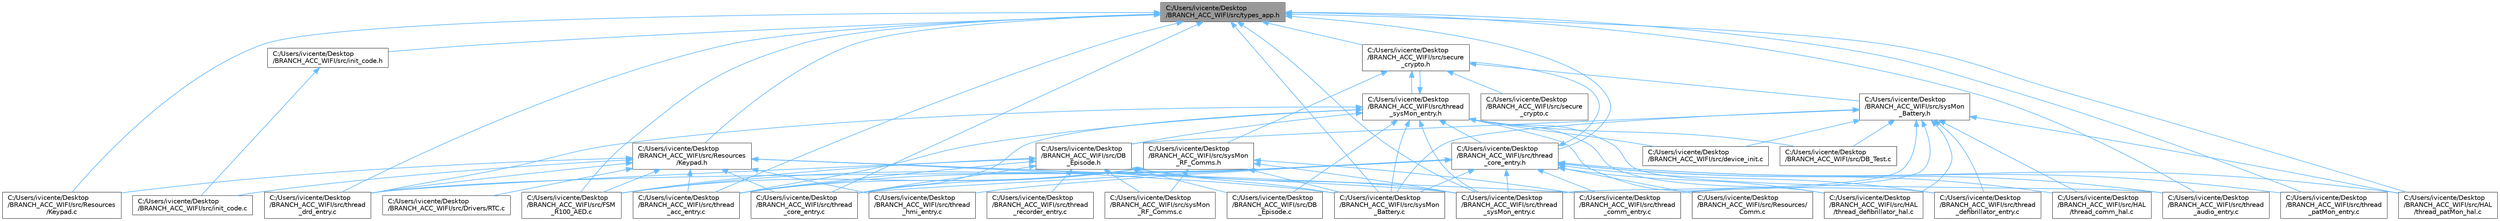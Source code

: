 digraph "C:/Users/ivicente/Desktop/BRANCH_ACC_WIFI/src/types_app.h"
{
 // LATEX_PDF_SIZE
  bgcolor="transparent";
  edge [fontname=Helvetica,fontsize=10,labelfontname=Helvetica,labelfontsize=10];
  node [fontname=Helvetica,fontsize=10,shape=box,height=0.2,width=0.4];
  Node1 [id="Node000001",label="C:/Users/ivicente/Desktop\l/BRANCH_ACC_WIFI/src/types_app.h",height=0.2,width=0.4,color="gray40", fillcolor="grey60", style="filled", fontcolor="black",tooltip="Common Types' definition."];
  Node1 -> Node2 [id="edge1_Node000001_Node000002",dir="back",color="steelblue1",style="solid",tooltip=" "];
  Node2 [id="Node000002",label="C:/Users/ivicente/Desktop\l/BRANCH_ACC_WIFI/src/FSM\l_R100_AED.c",height=0.2,width=0.4,color="grey40", fillcolor="white", style="filled",URL="$a00023.html",tooltip=" "];
  Node1 -> Node3 [id="edge2_Node000001_Node000003",dir="back",color="steelblue1",style="solid",tooltip=" "];
  Node3 [id="Node000003",label="C:/Users/ivicente/Desktop\l/BRANCH_ACC_WIFI/src/HAL\l/thread_patMon_hal.c",height=0.2,width=0.4,color="grey40", fillcolor="white", style="filled",URL="$a00218.html",tooltip=" "];
  Node1 -> Node4 [id="edge3_Node000001_Node000004",dir="back",color="steelblue1",style="solid",tooltip=" "];
  Node4 [id="Node000004",label="C:/Users/ivicente/Desktop\l/BRANCH_ACC_WIFI/src/Resources\l/Keypad.c",height=0.2,width=0.4,color="grey40", fillcolor="white", style="filled",URL="$a00242.html",tooltip="All functions related to the keyboard and LEDs manage."];
  Node1 -> Node5 [id="edge4_Node000001_Node000005",dir="back",color="steelblue1",style="solid",tooltip=" "];
  Node5 [id="Node000005",label="C:/Users/ivicente/Desktop\l/BRANCH_ACC_WIFI/src/Resources\l/Keypad.h",height=0.2,width=0.4,color="grey40", fillcolor="white", style="filled",URL="$a00245.html",tooltip="Header with functions related to the keyboard and LEDs manage."];
  Node5 -> Node6 [id="edge5_Node000005_Node000006",dir="back",color="steelblue1",style="solid",tooltip=" "];
  Node6 [id="Node000006",label="C:/Users/ivicente/Desktop\l/BRANCH_ACC_WIFI/src/Drivers/RTC.c",height=0.2,width=0.4,color="grey40", fillcolor="white", style="filled",URL="$a00170.html",tooltip="All functions related to the RTC."];
  Node5 -> Node2 [id="edge6_Node000005_Node000002",dir="back",color="steelblue1",style="solid",tooltip=" "];
  Node5 -> Node4 [id="edge7_Node000005_Node000004",dir="back",color="steelblue1",style="solid",tooltip=" "];
  Node5 -> Node7 [id="edge8_Node000005_Node000007",dir="back",color="steelblue1",style="solid",tooltip=" "];
  Node7 [id="Node000007",label="C:/Users/ivicente/Desktop\l/BRANCH_ACC_WIFI/src/init_code.c",height=0.2,width=0.4,color="grey40", fillcolor="white", style="filled",URL="$a00032.html",tooltip=" "];
  Node5 -> Node8 [id="edge9_Node000005_Node000008",dir="back",color="steelblue1",style="solid",tooltip=" "];
  Node8 [id="Node000008",label="C:/Users/ivicente/Desktop\l/BRANCH_ACC_WIFI/src/sysMon\l_Battery.c",height=0.2,width=0.4,color="grey40", fillcolor="white", style="filled",URL="$a00053.html",tooltip="Battery functions executed in the context of the SysMon thread."];
  Node5 -> Node9 [id="edge10_Node000005_Node000009",dir="back",color="steelblue1",style="solid",tooltip=" "];
  Node9 [id="Node000009",label="C:/Users/ivicente/Desktop\l/BRANCH_ACC_WIFI/src/thread\l_acc_entry.c",height=0.2,width=0.4,color="grey40", fillcolor="white", style="filled",URL="$a00065.html",tooltip=" "];
  Node5 -> Node10 [id="edge11_Node000005_Node000010",dir="back",color="steelblue1",style="solid",tooltip=" "];
  Node10 [id="Node000010",label="C:/Users/ivicente/Desktop\l/BRANCH_ACC_WIFI/src/thread\l_comm_entry.c",height=0.2,width=0.4,color="grey40", fillcolor="white", style="filled",URL="$a00080.html",tooltip="Comm Thread."];
  Node5 -> Node11 [id="edge12_Node000005_Node000011",dir="back",color="steelblue1",style="solid",tooltip=" "];
  Node11 [id="Node000011",label="C:/Users/ivicente/Desktop\l/BRANCH_ACC_WIFI/src/thread\l_core_entry.c",height=0.2,width=0.4,color="grey40", fillcolor="white", style="filled",URL="$a00086.html",tooltip=" "];
  Node5 -> Node12 [id="edge13_Node000005_Node000012",dir="back",color="steelblue1",style="solid",tooltip=" "];
  Node12 [id="Node000012",label="C:/Users/ivicente/Desktop\l/BRANCH_ACC_WIFI/src/thread\l_drd_entry.c",height=0.2,width=0.4,color="grey40", fillcolor="white", style="filled",URL="$a00098.html",tooltip=" "];
  Node5 -> Node13 [id="edge14_Node000005_Node000013",dir="back",color="steelblue1",style="solid",tooltip=" "];
  Node13 [id="Node000013",label="C:/Users/ivicente/Desktop\l/BRANCH_ACC_WIFI/src/thread\l_hmi_entry.c",height=0.2,width=0.4,color="grey40", fillcolor="white", style="filled",URL="$a00110.html",tooltip=" "];
  Node5 -> Node14 [id="edge15_Node000005_Node000014",dir="back",color="steelblue1",style="solid",tooltip=" "];
  Node14 [id="Node000014",label="C:/Users/ivicente/Desktop\l/BRANCH_ACC_WIFI/src/thread\l_sysMon_entry.c",height=0.2,width=0.4,color="grey40", fillcolor="white", style="filled",URL="$a00128.html",tooltip=" "];
  Node1 -> Node15 [id="edge16_Node000001_Node000015",dir="back",color="steelblue1",style="solid",tooltip=" "];
  Node15 [id="Node000015",label="C:/Users/ivicente/Desktop\l/BRANCH_ACC_WIFI/src/init_code.h",height=0.2,width=0.4,color="grey40", fillcolor="white", style="filled",URL="$a00035.html",tooltip="Header with functions related to the code initialization."];
  Node15 -> Node7 [id="edge17_Node000015_Node000007",dir="back",color="steelblue1",style="solid",tooltip=" "];
  Node1 -> Node16 [id="edge18_Node000001_Node000016",dir="back",color="steelblue1",style="solid",tooltip=" "];
  Node16 [id="Node000016",label="C:/Users/ivicente/Desktop\l/BRANCH_ACC_WIFI/src/secure\l_crypto.h",height=0.2,width=0.4,color="grey40", fillcolor="white", style="filled",URL="$a00050.html",tooltip="NetX secure for check certificates."];
  Node16 -> Node17 [id="edge19_Node000016_Node000017",dir="back",color="steelblue1",style="solid",tooltip=" "];
  Node17 [id="Node000017",label="C:/Users/ivicente/Desktop\l/BRANCH_ACC_WIFI/src/secure\l_crypto.c",height=0.2,width=0.4,color="grey40", fillcolor="white", style="filled",URL="$a00047.html",tooltip="NetX secure for check certificates. To use these functions you must first call nx_init()."];
  Node16 -> Node18 [id="edge20_Node000016_Node000018",dir="back",color="steelblue1",style="solid",tooltip=" "];
  Node18 [id="Node000018",label="C:/Users/ivicente/Desktop\l/BRANCH_ACC_WIFI/src/sysMon\l_Battery.h",height=0.2,width=0.4,color="grey40", fillcolor="white", style="filled",URL="$a00056.html",tooltip="Header with functions related to the battery services."];
  Node18 -> Node19 [id="edge21_Node000018_Node000019",dir="back",color="steelblue1",style="solid",tooltip=" "];
  Node19 [id="Node000019",label="C:/Users/ivicente/Desktop\l/BRANCH_ACC_WIFI/src/DB\l_Episode.h",height=0.2,width=0.4,color="grey40", fillcolor="white", style="filled",URL="$a00005.html",tooltip="Episode header file."];
  Node19 -> Node20 [id="edge22_Node000019_Node000020",dir="back",color="steelblue1",style="solid",tooltip=" "];
  Node20 [id="Node000020",label="C:/Users/ivicente/Desktop\l/BRANCH_ACC_WIFI/src/DB\l_Episode.c",height=0.2,width=0.4,color="grey40", fillcolor="white", style="filled",URL="$a00002.html",tooltip=" "];
  Node19 -> Node2 [id="edge23_Node000019_Node000002",dir="back",color="steelblue1",style="solid",tooltip=" "];
  Node19 -> Node8 [id="edge24_Node000019_Node000008",dir="back",color="steelblue1",style="solid",tooltip=" "];
  Node19 -> Node21 [id="edge25_Node000019_Node000021",dir="back",color="steelblue1",style="solid",tooltip=" "];
  Node21 [id="Node000021",label="C:/Users/ivicente/Desktop\l/BRANCH_ACC_WIFI/src/sysMon\l_RF_Comms.c",height=0.2,width=0.4,color="grey40", fillcolor="white", style="filled",URL="$a00059.html",tooltip="RF communications executed in the context of the SysMon thread."];
  Node19 -> Node9 [id="edge26_Node000019_Node000009",dir="back",color="steelblue1",style="solid",tooltip=" "];
  Node19 -> Node11 [id="edge27_Node000019_Node000011",dir="back",color="steelblue1",style="solid",tooltip=" "];
  Node19 -> Node12 [id="edge28_Node000019_Node000012",dir="back",color="steelblue1",style="solid",tooltip=" "];
  Node19 -> Node22 [id="edge29_Node000019_Node000022",dir="back",color="steelblue1",style="solid",tooltip=" "];
  Node22 [id="Node000022",label="C:/Users/ivicente/Desktop\l/BRANCH_ACC_WIFI/src/thread\l_recorder_entry.c",height=0.2,width=0.4,color="grey40", fillcolor="white", style="filled",URL="$a00122.html",tooltip=" "];
  Node19 -> Node14 [id="edge30_Node000019_Node000014",dir="back",color="steelblue1",style="solid",tooltip=" "];
  Node18 -> Node23 [id="edge31_Node000018_Node000023",dir="back",color="steelblue1",style="solid",tooltip=" "];
  Node23 [id="Node000023",label="C:/Users/ivicente/Desktop\l/BRANCH_ACC_WIFI/src/DB_Test.c",height=0.2,width=0.4,color="grey40", fillcolor="white", style="filled",URL="$a00008.html",tooltip=" "];
  Node18 -> Node24 [id="edge32_Node000018_Node000024",dir="back",color="steelblue1",style="solid",tooltip=" "];
  Node24 [id="Node000024",label="C:/Users/ivicente/Desktop\l/BRANCH_ACC_WIFI/src/HAL\l/thread_comm_hal.c",height=0.2,width=0.4,color="grey40", fillcolor="white", style="filled",URL="$a00188.html",tooltip="HAL for Comm Thread."];
  Node18 -> Node25 [id="edge33_Node000018_Node000025",dir="back",color="steelblue1",style="solid",tooltip=" "];
  Node25 [id="Node000025",label="C:/Users/ivicente/Desktop\l/BRANCH_ACC_WIFI/src/HAL\l/thread_defibrillator_hal.c",height=0.2,width=0.4,color="grey40", fillcolor="white", style="filled",URL="$a00200.html",tooltip=" "];
  Node18 -> Node3 [id="edge34_Node000018_Node000003",dir="back",color="steelblue1",style="solid",tooltip=" "];
  Node18 -> Node26 [id="edge35_Node000018_Node000026",dir="back",color="steelblue1",style="solid",tooltip=" "];
  Node26 [id="Node000026",label="C:/Users/ivicente/Desktop\l/BRANCH_ACC_WIFI/src/device_init.c",height=0.2,width=0.4,color="grey40", fillcolor="white", style="filled",URL="$a00014.html",tooltip=" "];
  Node18 -> Node8 [id="edge36_Node000018_Node000008",dir="back",color="steelblue1",style="solid",tooltip=" "];
  Node18 -> Node10 [id="edge37_Node000018_Node000010",dir="back",color="steelblue1",style="solid",tooltip=" "];
  Node18 -> Node27 [id="edge38_Node000018_Node000027",dir="back",color="steelblue1",style="solid",tooltip=" "];
  Node27 [id="Node000027",label="C:/Users/ivicente/Desktop\l/BRANCH_ACC_WIFI/src/thread\l_defibrillator_entry.c",height=0.2,width=0.4,color="grey40", fillcolor="white", style="filled",URL="$a00092.html",tooltip=" "];
  Node18 -> Node14 [id="edge39_Node000018_Node000014",dir="back",color="steelblue1",style="solid",tooltip=" "];
  Node16 -> Node28 [id="edge40_Node000016_Node000028",dir="back",color="steelblue1",style="solid",tooltip=" "];
  Node28 [id="Node000028",label="C:/Users/ivicente/Desktop\l/BRANCH_ACC_WIFI/src/sysMon\l_RF_Comms.h",height=0.2,width=0.4,color="grey40", fillcolor="white", style="filled",URL="$a00062.html",tooltip="Header with functions related to the RF comms services."];
  Node28 -> Node2 [id="edge41_Node000028_Node000002",dir="back",color="steelblue1",style="solid",tooltip=" "];
  Node28 -> Node8 [id="edge42_Node000028_Node000008",dir="back",color="steelblue1",style="solid",tooltip=" "];
  Node28 -> Node21 [id="edge43_Node000028_Node000021",dir="back",color="steelblue1",style="solid",tooltip=" "];
  Node28 -> Node9 [id="edge44_Node000028_Node000009",dir="back",color="steelblue1",style="solid",tooltip=" "];
  Node28 -> Node10 [id="edge45_Node000028_Node000010",dir="back",color="steelblue1",style="solid",tooltip=" "];
  Node28 -> Node11 [id="edge46_Node000028_Node000011",dir="back",color="steelblue1",style="solid",tooltip=" "];
  Node28 -> Node14 [id="edge47_Node000028_Node000014",dir="back",color="steelblue1",style="solid",tooltip=" "];
  Node16 -> Node29 [id="edge48_Node000016_Node000029",dir="back",color="steelblue1",style="solid",tooltip=" "];
  Node29 [id="Node000029",label="C:/Users/ivicente/Desktop\l/BRANCH_ACC_WIFI/src/thread\l_sysMon_entry.h",height=0.2,width=0.4,color="grey40", fillcolor="white", style="filled",URL="$a00131.html",tooltip="Header with functions related to the system monitor service."];
  Node29 -> Node20 [id="edge49_Node000029_Node000020",dir="back",color="steelblue1",style="solid",tooltip=" "];
  Node29 -> Node19 [id="edge50_Node000029_Node000019",dir="back",color="steelblue1",style="solid",tooltip=" "];
  Node29 -> Node23 [id="edge51_Node000029_Node000023",dir="back",color="steelblue1",style="solid",tooltip=" "];
  Node29 -> Node25 [id="edge52_Node000029_Node000025",dir="back",color="steelblue1",style="solid",tooltip=" "];
  Node29 -> Node26 [id="edge53_Node000029_Node000026",dir="back",color="steelblue1",style="solid",tooltip=" "];
  Node29 -> Node16 [id="edge54_Node000029_Node000016",dir="back",color="steelblue1",style="solid",tooltip=" "];
  Node29 -> Node8 [id="edge55_Node000029_Node000008",dir="back",color="steelblue1",style="solid",tooltip=" "];
  Node29 -> Node9 [id="edge56_Node000029_Node000009",dir="back",color="steelblue1",style="solid",tooltip=" "];
  Node29 -> Node30 [id="edge57_Node000029_Node000030",dir="back",color="steelblue1",style="solid",tooltip=" "];
  Node30 [id="Node000030",label="C:/Users/ivicente/Desktop\l/BRANCH_ACC_WIFI/src/thread\l_audio_entry.c",height=0.2,width=0.4,color="grey40", fillcolor="white", style="filled",URL="$a00074.html",tooltip=" "];
  Node29 -> Node11 [id="edge58_Node000029_Node000011",dir="back",color="steelblue1",style="solid",tooltip=" "];
  Node29 -> Node31 [id="edge59_Node000029_Node000031",dir="back",color="steelblue1",style="solid",tooltip=" "];
  Node31 [id="Node000031",label="C:/Users/ivicente/Desktop\l/BRANCH_ACC_WIFI/src/thread\l_core_entry.h",height=0.2,width=0.4,color="grey40", fillcolor="white", style="filled",URL="$a00089.html",tooltip="Header with functions related to the core service."];
  Node31 -> Node2 [id="edge60_Node000031_Node000002",dir="back",color="steelblue1",style="solid",tooltip=" "];
  Node31 -> Node24 [id="edge61_Node000031_Node000024",dir="back",color="steelblue1",style="solid",tooltip=" "];
  Node31 -> Node25 [id="edge62_Node000031_Node000025",dir="back",color="steelblue1",style="solid",tooltip=" "];
  Node31 -> Node3 [id="edge63_Node000031_Node000003",dir="back",color="steelblue1",style="solid",tooltip=" "];
  Node31 -> Node32 [id="edge64_Node000031_Node000032",dir="back",color="steelblue1",style="solid",tooltip=" "];
  Node32 [id="Node000032",label="C:/Users/ivicente/Desktop\l/BRANCH_ACC_WIFI/src/Resources/\lComm.c",height=0.2,width=0.4,color="grey40", fillcolor="white", style="filled",URL="$a00236.html",tooltip=" "];
  Node31 -> Node16 [id="edge65_Node000031_Node000016",dir="back",color="steelblue1",style="solid",tooltip=" "];
  Node31 -> Node8 [id="edge66_Node000031_Node000008",dir="back",color="steelblue1",style="solid",tooltip=" "];
  Node31 -> Node9 [id="edge67_Node000031_Node000009",dir="back",color="steelblue1",style="solid",tooltip=" "];
  Node31 -> Node30 [id="edge68_Node000031_Node000030",dir="back",color="steelblue1",style="solid",tooltip=" "];
  Node31 -> Node10 [id="edge69_Node000031_Node000010",dir="back",color="steelblue1",style="solid",tooltip=" "];
  Node31 -> Node11 [id="edge70_Node000031_Node000011",dir="back",color="steelblue1",style="solid",tooltip=" "];
  Node31 -> Node27 [id="edge71_Node000031_Node000027",dir="back",color="steelblue1",style="solid",tooltip=" "];
  Node31 -> Node12 [id="edge72_Node000031_Node000012",dir="back",color="steelblue1",style="solid",tooltip=" "];
  Node31 -> Node13 [id="edge73_Node000031_Node000013",dir="back",color="steelblue1",style="solid",tooltip=" "];
  Node31 -> Node33 [id="edge74_Node000031_Node000033",dir="back",color="steelblue1",style="solid",tooltip=" "];
  Node33 [id="Node000033",label="C:/Users/ivicente/Desktop\l/BRANCH_ACC_WIFI/src/thread\l_patMon_entry.c",height=0.2,width=0.4,color="grey40", fillcolor="white", style="filled",URL="$a00116.html",tooltip=" "];
  Node31 -> Node14 [id="edge75_Node000031_Node000014",dir="back",color="steelblue1",style="solid",tooltip=" "];
  Node29 -> Node27 [id="edge76_Node000029_Node000027",dir="back",color="steelblue1",style="solid",tooltip=" "];
  Node29 -> Node12 [id="edge77_Node000029_Node000012",dir="back",color="steelblue1",style="solid",tooltip=" "];
  Node29 -> Node14 [id="edge78_Node000029_Node000014",dir="back",color="steelblue1",style="solid",tooltip=" "];
  Node1 -> Node8 [id="edge79_Node000001_Node000008",dir="back",color="steelblue1",style="solid",tooltip=" "];
  Node1 -> Node9 [id="edge80_Node000001_Node000009",dir="back",color="steelblue1",style="solid",tooltip=" "];
  Node1 -> Node30 [id="edge81_Node000001_Node000030",dir="back",color="steelblue1",style="solid",tooltip=" "];
  Node1 -> Node11 [id="edge82_Node000001_Node000011",dir="back",color="steelblue1",style="solid",tooltip=" "];
  Node1 -> Node31 [id="edge83_Node000001_Node000031",dir="back",color="steelblue1",style="solid",tooltip=" "];
  Node1 -> Node12 [id="edge84_Node000001_Node000012",dir="back",color="steelblue1",style="solid",tooltip=" "];
  Node1 -> Node33 [id="edge85_Node000001_Node000033",dir="back",color="steelblue1",style="solid",tooltip=" "];
  Node1 -> Node14 [id="edge86_Node000001_Node000014",dir="back",color="steelblue1",style="solid",tooltip=" "];
}
